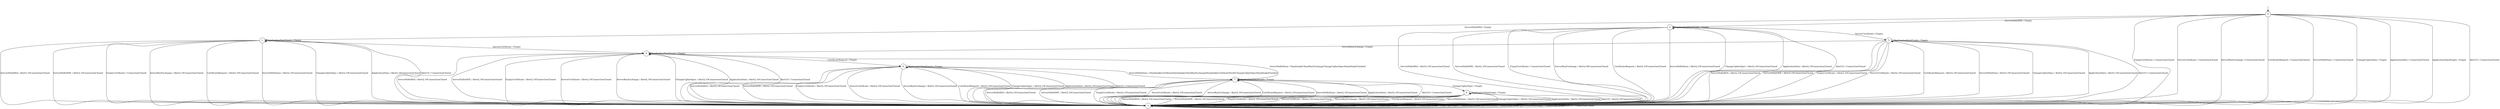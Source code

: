 digraph g {
__start0 [label="" shape="none"];

	s0 [shape="circle" label="0"];
	s1 [shape="circle" label="1"];
	s2 [shape="circle" label="2"];
	s3 [shape="circle" label="3"];
	s4 [shape="circle" label="4"];
	s5 [shape="circle" label="5"];
	s6 [shape="circle" label="6"];
	s7 [shape="circle" label="7"];
	s8 [shape="circle" label="8"];
	s0 -> s1 [label="ServerHelloRSA / Empty"];
	s0 -> s2 [label="ServerHelloDHE / Empty"];
	s0 -> s3 [label="EmptyCertificate / ConnectionClosed"];
	s0 -> s3 [label="ServerCertificate / ConnectionClosed"];
	s0 -> s3 [label="ServerKeyExchange / ConnectionClosed"];
	s0 -> s3 [label="CertificateRequest / ConnectionClosed"];
	s0 -> s3 [label="ServerHelloDone / ConnectionClosed"];
	s0 -> s3 [label="ChangeCipherSpec / Empty"];
	s0 -> s3 [label="ApplicationData / ConnectionClosed"];
	s0 -> s3 [label="ApplicationDataEmpty / Empty"];
	s0 -> s3 [label="Alert10 / ConnectionClosed"];
	s1 -> s3 [label="ServerHelloRSA / Alert2.10ConnectionClosed"];
	s1 -> s3 [label="ServerHelloDHE / Alert2.10ConnectionClosed"];
	s1 -> s3 [label="EmptyCertificate / ConnectionClosed"];
	s1 -> s4 [label="ServerCertificate / Empty"];
	s1 -> s3 [label="ServerKeyExchange / Alert2.10ConnectionClosed"];
	s1 -> s3 [label="CertificateRequest / Alert2.10ConnectionClosed"];
	s1 -> s3 [label="ServerHelloDone / Alert2.10ConnectionClosed"];
	s1 -> s3 [label="ChangeCipherSpec / Alert2.10ConnectionClosed"];
	s1 -> s3 [label="ApplicationData / Alert2.10ConnectionClosed"];
	s1 -> s1 [label="ApplicationDataEmpty / Empty"];
	s1 -> s3 [label="Alert10 / ConnectionClosed"];
	s2 -> s3 [label="ServerHelloRSA / Alert2.10ConnectionClosed"];
	s2 -> s3 [label="ServerHelloDHE / Alert2.10ConnectionClosed"];
	s2 -> s3 [label="EmptyCertificate / ConnectionClosed"];
	s2 -> s5 [label="ServerCertificate / Empty"];
	s2 -> s3 [label="ServerKeyExchange / Alert2.40ConnectionClosed"];
	s2 -> s3 [label="CertificateRequest / Alert2.10ConnectionClosed"];
	s2 -> s3 [label="ServerHelloDone / Alert2.10ConnectionClosed"];
	s2 -> s3 [label="ChangeCipherSpec / Alert2.10ConnectionClosed"];
	s2 -> s3 [label="ApplicationData / Alert2.10ConnectionClosed"];
	s2 -> s2 [label="ApplicationDataEmpty / Empty"];
	s2 -> s3 [label="Alert10 / ConnectionClosed"];
	s3 -> s3 [label="ServerHelloRSA / ConnectionClosed"];
	s3 -> s3 [label="ServerHelloDHE / ConnectionClosed"];
	s3 -> s3 [label="EmptyCertificate / ConnectionClosed"];
	s3 -> s3 [label="ServerCertificate / ConnectionClosed"];
	s3 -> s3 [label="ServerKeyExchange / ConnectionClosed"];
	s3 -> s3 [label="CertificateRequest / ConnectionClosed"];
	s3 -> s3 [label="ServerHelloDone / ConnectionClosed"];
	s3 -> s3 [label="ChangeCipherSpec / ConnectionClosed"];
	s3 -> s3 [label="ApplicationData / ConnectionClosed"];
	s3 -> s3 [label="ApplicationDataEmpty / ConnectionClosed"];
	s3 -> s3 [label="Alert10 / ConnectionClosed"];
	s4 -> s3 [label="ServerHelloRSA / Alert2.10ConnectionClosed"];
	s4 -> s3 [label="ServerHelloDHE / Alert2.10ConnectionClosed"];
	s4 -> s3 [label="EmptyCertificate / Alert2.10ConnectionClosed"];
	s4 -> s3 [label="ServerCertificate / Alert2.10ConnectionClosed"];
	s4 -> s3 [label="ServerKeyExchange / Alert2.10ConnectionClosed"];
	s4 -> s6 [label="CertificateRequest / Empty"];
	s4 -> s7 [label="ServerHelloDone / HandshakeClientKeyExchangeChangeCipherSpecHandshakeFinished"];
	s4 -> s3 [label="ChangeCipherSpec / Alert2.10ConnectionClosed"];
	s4 -> s3 [label="ApplicationData / Alert2.10ConnectionClosed"];
	s4 -> s4 [label="ApplicationDataEmpty / Empty"];
	s4 -> s3 [label="Alert10 / ConnectionClosed"];
	s5 -> s3 [label="ServerHelloRSA / Alert2.10ConnectionClosed"];
	s5 -> s3 [label="ServerHelloDHE / Alert2.10ConnectionClosed"];
	s5 -> s3 [label="EmptyCertificate / Alert2.10ConnectionClosed"];
	s5 -> s3 [label="ServerCertificate / Alert2.10ConnectionClosed"];
	s5 -> s4 [label="ServerKeyExchange / Empty"];
	s5 -> s3 [label="CertificateRequest / Alert2.10ConnectionClosed"];
	s5 -> s3 [label="ServerHelloDone / Alert2.10ConnectionClosed"];
	s5 -> s3 [label="ChangeCipherSpec / Alert2.10ConnectionClosed"];
	s5 -> s3 [label="ApplicationData / Alert2.10ConnectionClosed"];
	s5 -> s5 [label="ApplicationDataEmpty / Empty"];
	s5 -> s3 [label="Alert10 / ConnectionClosed"];
	s6 -> s3 [label="ServerHelloRSA / Alert2.10ConnectionClosed"];
	s6 -> s3 [label="ServerHelloDHE / Alert2.10ConnectionClosed"];
	s6 -> s3 [label="EmptyCertificate / Alert2.10ConnectionClosed"];
	s6 -> s3 [label="ServerCertificate / Alert2.10ConnectionClosed"];
	s6 -> s3 [label="ServerKeyExchange / Alert2.10ConnectionClosed"];
	s6 -> s3 [label="CertificateRequest / Alert2.10ConnectionClosed"];
	s6 -> s7 [label="ServerHelloDone / HandshakeCertificateHandshakeClientKeyExchangeHandshakeCertificateVerifyChangeCipherSpecHandshakeFinished"];
	s6 -> s3 [label="ChangeCipherSpec / Alert2.10ConnectionClosed"];
	s6 -> s3 [label="ApplicationData / Alert2.10ConnectionClosed"];
	s6 -> s6 [label="ApplicationDataEmpty / Empty"];
	s6 -> s3 [label="Alert10 / ConnectionClosed"];
	s7 -> s3 [label="ServerHelloRSA / Alert2.10ConnectionClosed"];
	s7 -> s3 [label="ServerHelloDHE / Alert2.10ConnectionClosed"];
	s7 -> s3 [label="EmptyCertificate / Alert2.10ConnectionClosed"];
	s7 -> s3 [label="ServerCertificate / Alert2.10ConnectionClosed"];
	s7 -> s3 [label="ServerKeyExchange / Alert2.10ConnectionClosed"];
	s7 -> s3 [label="CertificateRequest / Alert2.10ConnectionClosed"];
	s7 -> s3 [label="ServerHelloDone / Alert2.10ConnectionClosed"];
	s7 -> s8 [label="ChangeCipherSpec / Empty"];
	s7 -> s3 [label="ApplicationData / Alert2.10ConnectionClosed"];
	s7 -> s7 [label="ApplicationDataEmpty / Empty"];
	s7 -> s3 [label="Alert10 / ConnectionClosed"];
	s8 -> s3 [label="ServerHelloRSA / Alert2.10ConnectionClosed"];
	s8 -> s3 [label="ServerHelloDHE / Alert2.10ConnectionClosed"];
	s8 -> s3 [label="EmptyCertificate / Alert2.10ConnectionClosed"];
	s8 -> s3 [label="ServerCertificate / Alert2.10ConnectionClosed"];
	s8 -> s3 [label="ServerKeyExchange / Alert2.10ConnectionClosed"];
	s8 -> s3 [label="CertificateRequest / Alert2.10ConnectionClosed"];
	s8 -> s3 [label="ServerHelloDone / Alert2.10ConnectionClosed"];
	s8 -> s3 [label="ChangeCipherSpec / Alert2.10ConnectionClosed"];
	s8 -> s3 [label="ApplicationData / Alert2.10ConnectionClosed"];
	s8 -> s8 [label="ApplicationDataEmpty / Empty"];
	s8 -> s3 [label="Alert10 / Alert2.10ConnectionClosed"];

__start0 -> s0;
}
